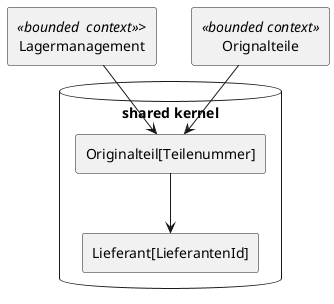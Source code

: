 @startuml

rectangle "Lagermanagement" as boundedContextLagermanagement <<bounded  context>>>
rectangle "Orignalteile" as boundedContextOriginal <<bounded context>>

database "shared kernel" as sk {
    rectangle Originalteil[Teilenummer] as originalteil {
    }

    rectangle Lieferant[LieferantenId] as lieferant {
    }

    originalteil  --> lieferant
}

boundedContextLagermanagement --> originalteil
boundedContextOriginal --> originalteil

@enduml